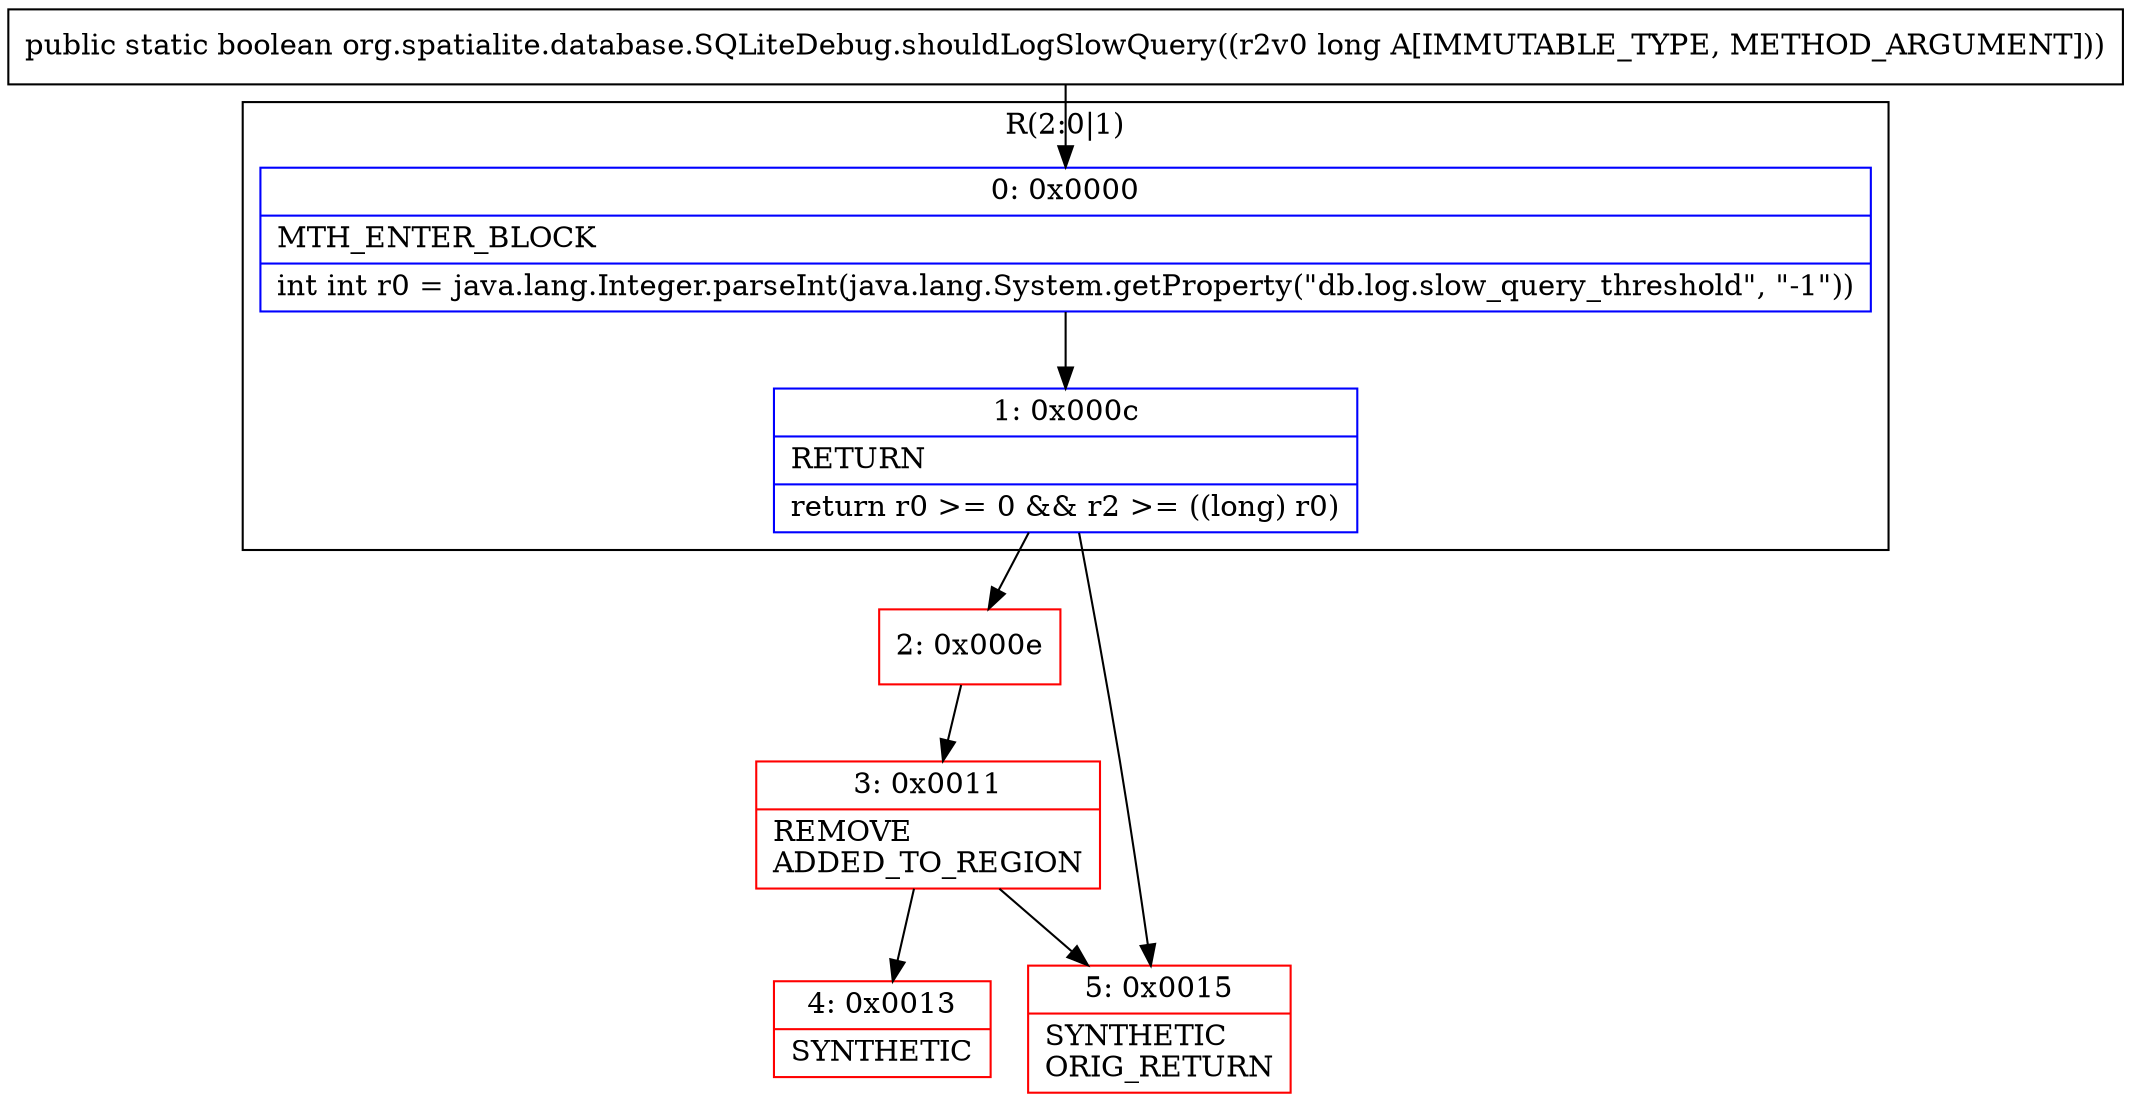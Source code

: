 digraph "CFG fororg.spatialite.database.SQLiteDebug.shouldLogSlowQuery(J)Z" {
subgraph cluster_Region_1578606425 {
label = "R(2:0|1)";
node [shape=record,color=blue];
Node_0 [shape=record,label="{0\:\ 0x0000|MTH_ENTER_BLOCK\l|int int r0 = java.lang.Integer.parseInt(java.lang.System.getProperty(\"db.log.slow_query_threshold\", \"\-1\"))\l}"];
Node_1 [shape=record,label="{1\:\ 0x000c|RETURN\l|return r0 \>= 0 && r2 \>= ((long) r0)\l}"];
}
Node_2 [shape=record,color=red,label="{2\:\ 0x000e}"];
Node_3 [shape=record,color=red,label="{3\:\ 0x0011|REMOVE\lADDED_TO_REGION\l}"];
Node_4 [shape=record,color=red,label="{4\:\ 0x0013|SYNTHETIC\l}"];
Node_5 [shape=record,color=red,label="{5\:\ 0x0015|SYNTHETIC\lORIG_RETURN\l}"];
MethodNode[shape=record,label="{public static boolean org.spatialite.database.SQLiteDebug.shouldLogSlowQuery((r2v0 long A[IMMUTABLE_TYPE, METHOD_ARGUMENT])) }"];
MethodNode -> Node_0;
Node_0 -> Node_1;
Node_1 -> Node_2;
Node_1 -> Node_5;
Node_2 -> Node_3;
Node_3 -> Node_4;
Node_3 -> Node_5;
}

